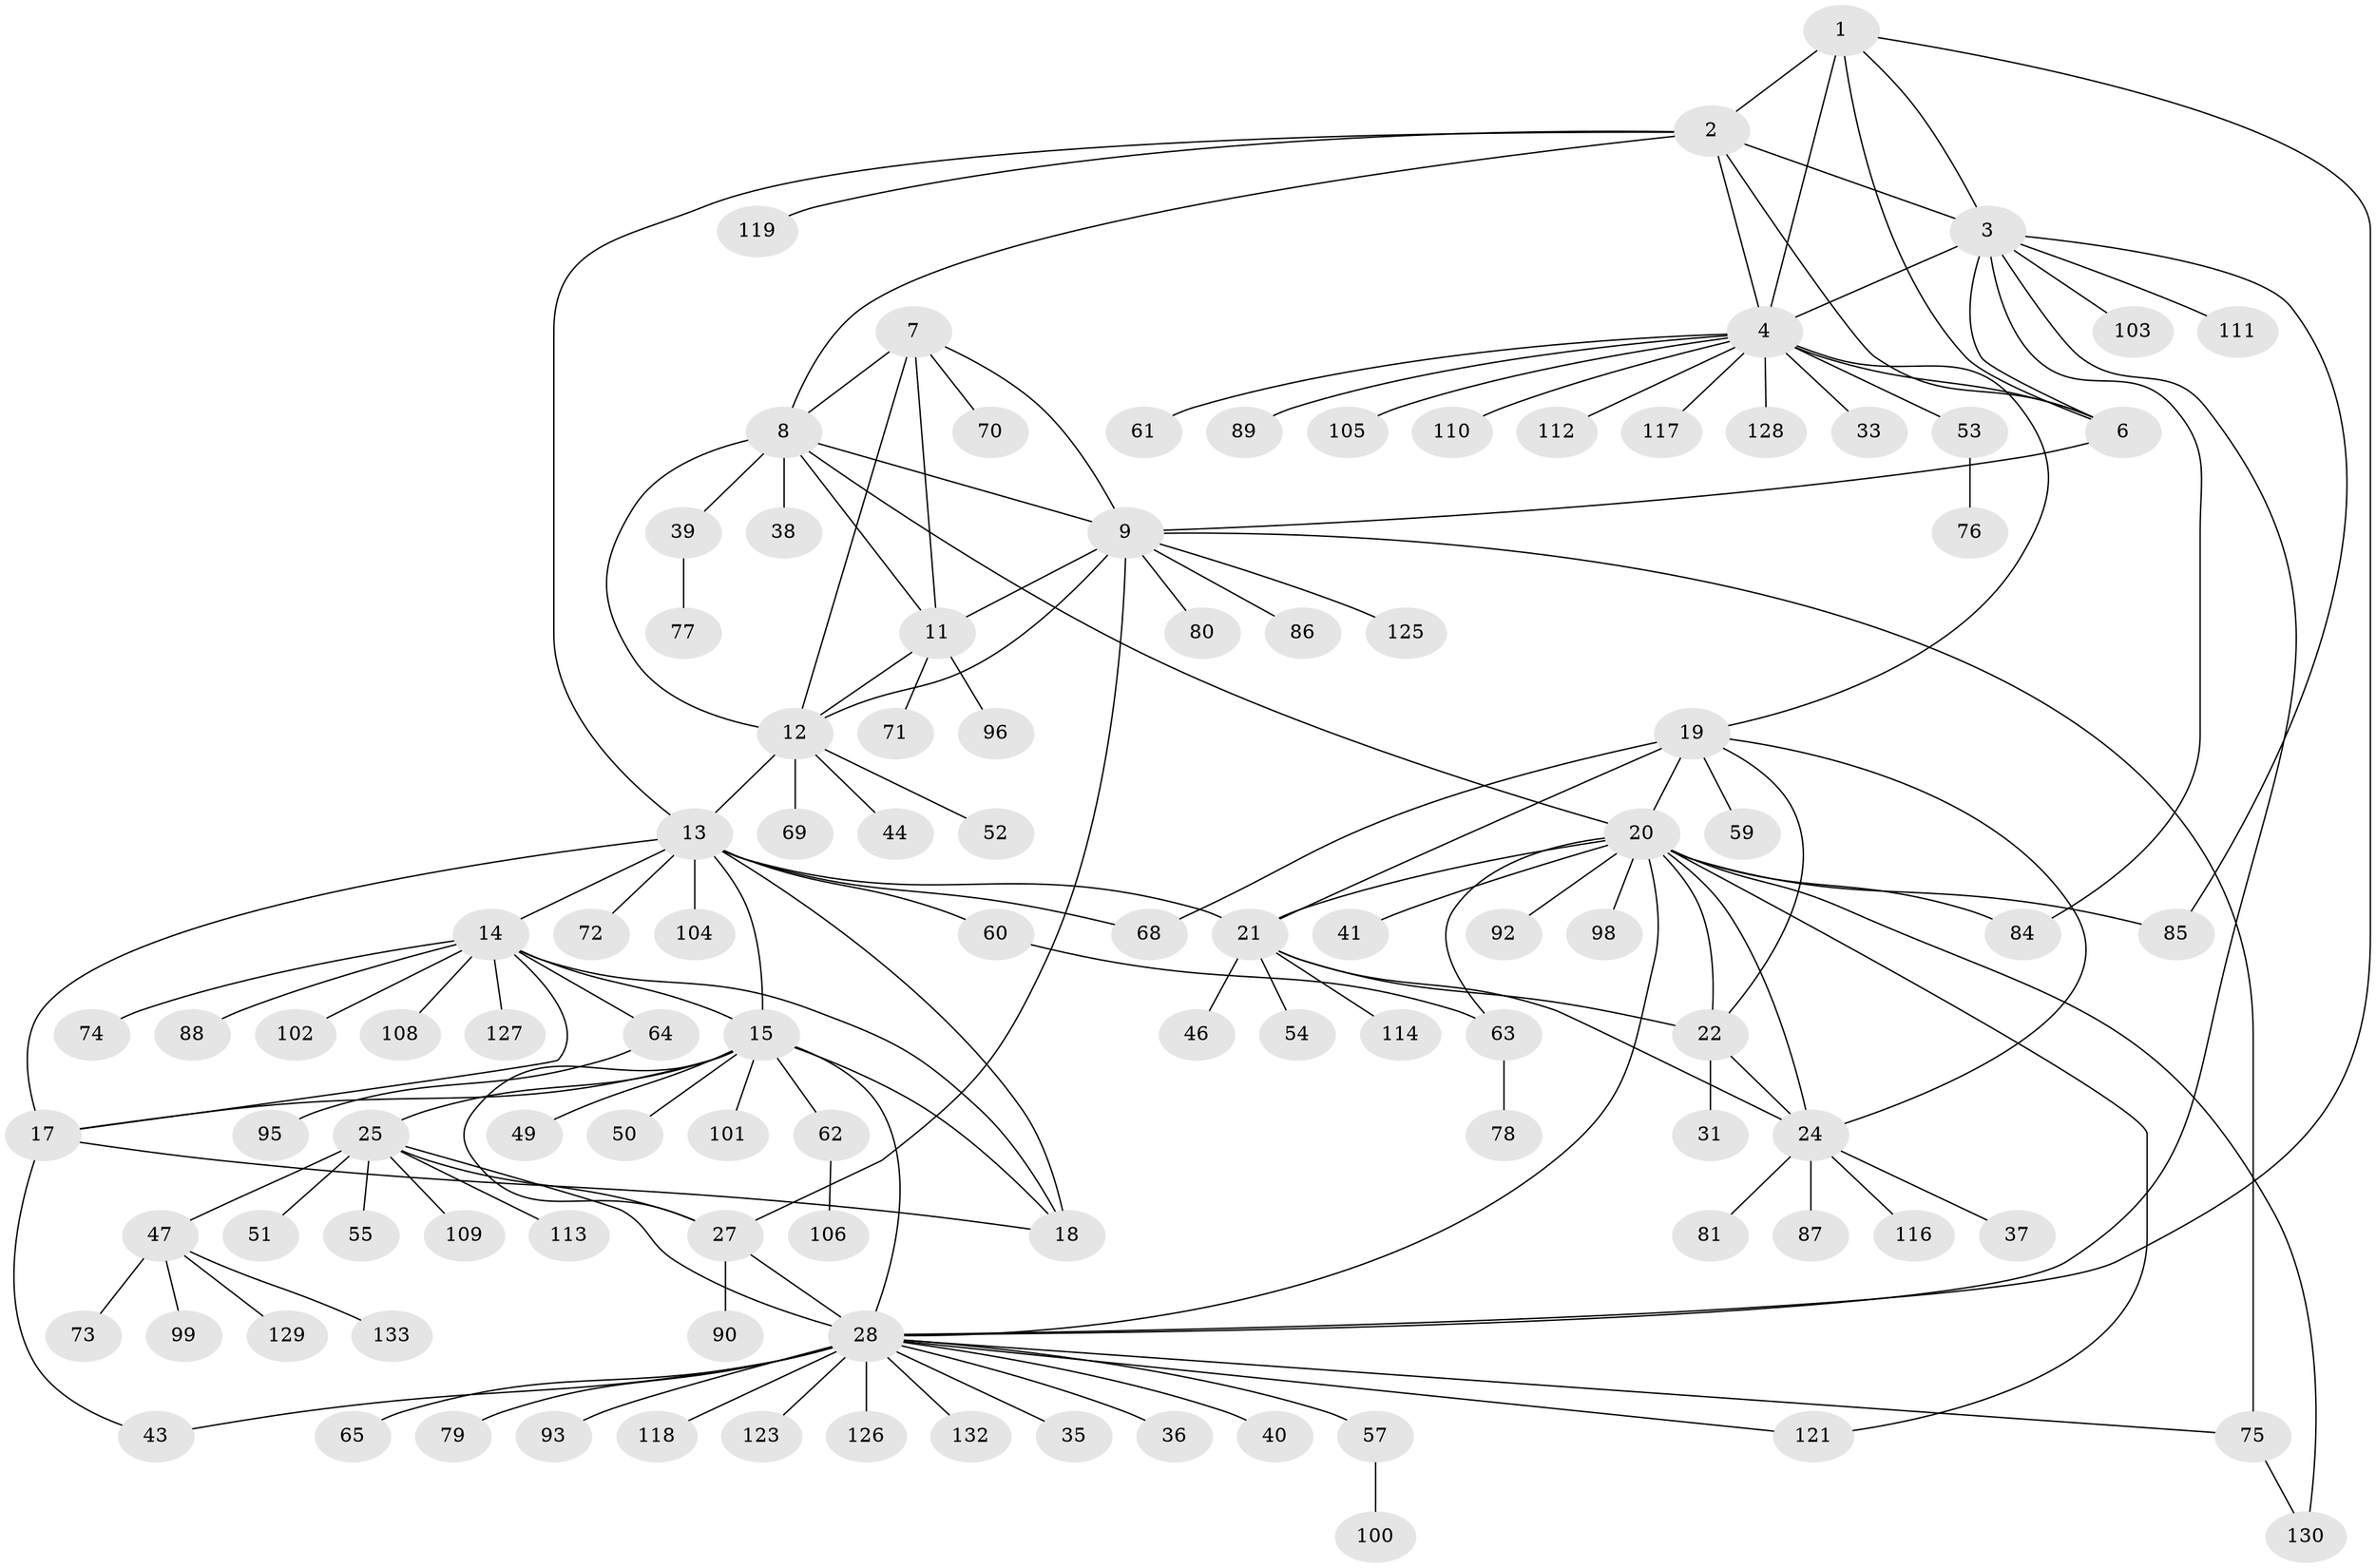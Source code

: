 // original degree distribution, {6: 0.045112781954887216, 9: 0.05263157894736842, 10: 0.015037593984962405, 12: 0.015037593984962405, 8: 0.045112781954887216, 7: 0.03759398496240601, 16: 0.007518796992481203, 18: 0.007518796992481203, 1: 0.5789473684210527, 2: 0.15037593984962405, 4: 0.022556390977443608, 3: 0.022556390977443608}
// Generated by graph-tools (version 1.1) at 2025/42/03/06/25 10:42:11]
// undirected, 106 vertices, 148 edges
graph export_dot {
graph [start="1"]
  node [color=gray90,style=filled];
  1;
  2 [super="+82"];
  3 [super="+83"];
  4 [super="+5"];
  6;
  7 [super="+45"];
  8 [super="+10"];
  9 [super="+58"];
  11;
  12 [super="+34"];
  13 [super="+16"];
  14 [super="+66"];
  15 [super="+30"];
  17 [super="+42"];
  18 [super="+107"];
  19 [super="+56"];
  20 [super="+94"];
  21 [super="+23"];
  22 [super="+32"];
  24 [super="+67"];
  25 [super="+26"];
  27;
  28 [super="+29"];
  31;
  33;
  35;
  36;
  37;
  38;
  39;
  40;
  41;
  43 [super="+97"];
  44 [super="+131"];
  46;
  47 [super="+48"];
  49;
  50;
  51;
  52;
  53;
  54;
  55;
  57;
  59;
  60;
  61;
  62;
  63 [super="+115"];
  64;
  65;
  68 [super="+124"];
  69;
  70;
  71;
  72;
  73;
  74;
  75;
  76 [super="+122"];
  77;
  78;
  79;
  80;
  81;
  84;
  85;
  86;
  87 [super="+91"];
  88;
  89 [super="+120"];
  90;
  92;
  93;
  95;
  96;
  98;
  99;
  100;
  101;
  102;
  103;
  104;
  105;
  106;
  108;
  109;
  110;
  111;
  112;
  113;
  114;
  116;
  117;
  118;
  119;
  121;
  123;
  125;
  126;
  127;
  128;
  129;
  130;
  132;
  133;
  1 -- 2;
  1 -- 3;
  1 -- 4 [weight=2];
  1 -- 6;
  1 -- 28;
  2 -- 3;
  2 -- 4 [weight=2];
  2 -- 6;
  2 -- 8;
  2 -- 13;
  2 -- 119;
  3 -- 4 [weight=2];
  3 -- 6;
  3 -- 84;
  3 -- 85;
  3 -- 103;
  3 -- 111;
  3 -- 28;
  4 -- 6 [weight=2];
  4 -- 19;
  4 -- 53;
  4 -- 61;
  4 -- 89;
  4 -- 105;
  4 -- 110;
  4 -- 112;
  4 -- 128;
  4 -- 33;
  4 -- 117;
  6 -- 9;
  7 -- 8 [weight=2];
  7 -- 9;
  7 -- 11;
  7 -- 12;
  7 -- 70;
  8 -- 9 [weight=2];
  8 -- 11 [weight=2];
  8 -- 12 [weight=2];
  8 -- 38;
  8 -- 39;
  8 -- 20;
  9 -- 11;
  9 -- 12;
  9 -- 27;
  9 -- 75;
  9 -- 80;
  9 -- 125;
  9 -- 86;
  11 -- 12;
  11 -- 71;
  11 -- 96;
  12 -- 52;
  12 -- 69;
  12 -- 44;
  12 -- 13;
  13 -- 14 [weight=2];
  13 -- 15 [weight=2];
  13 -- 17 [weight=2];
  13 -- 18 [weight=2];
  13 -- 60;
  13 -- 104;
  13 -- 68;
  13 -- 72;
  13 -- 21;
  14 -- 15;
  14 -- 17;
  14 -- 18;
  14 -- 64;
  14 -- 74;
  14 -- 88;
  14 -- 102;
  14 -- 108;
  14 -- 127;
  15 -- 17;
  15 -- 18;
  15 -- 49;
  15 -- 50 [weight=2];
  15 -- 101;
  15 -- 25 [weight=2];
  15 -- 27;
  15 -- 28 [weight=2];
  15 -- 62;
  17 -- 18;
  17 -- 43;
  19 -- 20;
  19 -- 21 [weight=2];
  19 -- 22;
  19 -- 24;
  19 -- 59;
  19 -- 68;
  20 -- 21 [weight=2];
  20 -- 22;
  20 -- 24;
  20 -- 28;
  20 -- 41;
  20 -- 63;
  20 -- 84;
  20 -- 85;
  20 -- 92;
  20 -- 98;
  20 -- 121;
  20 -- 130;
  21 -- 22 [weight=2];
  21 -- 24 [weight=2];
  21 -- 46;
  21 -- 114;
  21 -- 54;
  22 -- 24;
  22 -- 31;
  24 -- 37;
  24 -- 81;
  24 -- 87;
  24 -- 116;
  25 -- 27 [weight=2];
  25 -- 28 [weight=4];
  25 -- 51;
  25 -- 113;
  25 -- 47;
  25 -- 55;
  25 -- 109;
  27 -- 28 [weight=2];
  27 -- 90;
  28 -- 36;
  28 -- 40;
  28 -- 57;
  28 -- 75;
  28 -- 79;
  28 -- 93;
  28 -- 118;
  28 -- 121;
  28 -- 132;
  28 -- 65;
  28 -- 35;
  28 -- 126;
  28 -- 123;
  28 -- 43;
  39 -- 77;
  47 -- 99;
  47 -- 129;
  47 -- 73;
  47 -- 133;
  53 -- 76;
  57 -- 100;
  60 -- 63;
  62 -- 106;
  63 -- 78;
  64 -- 95;
  75 -- 130;
}
